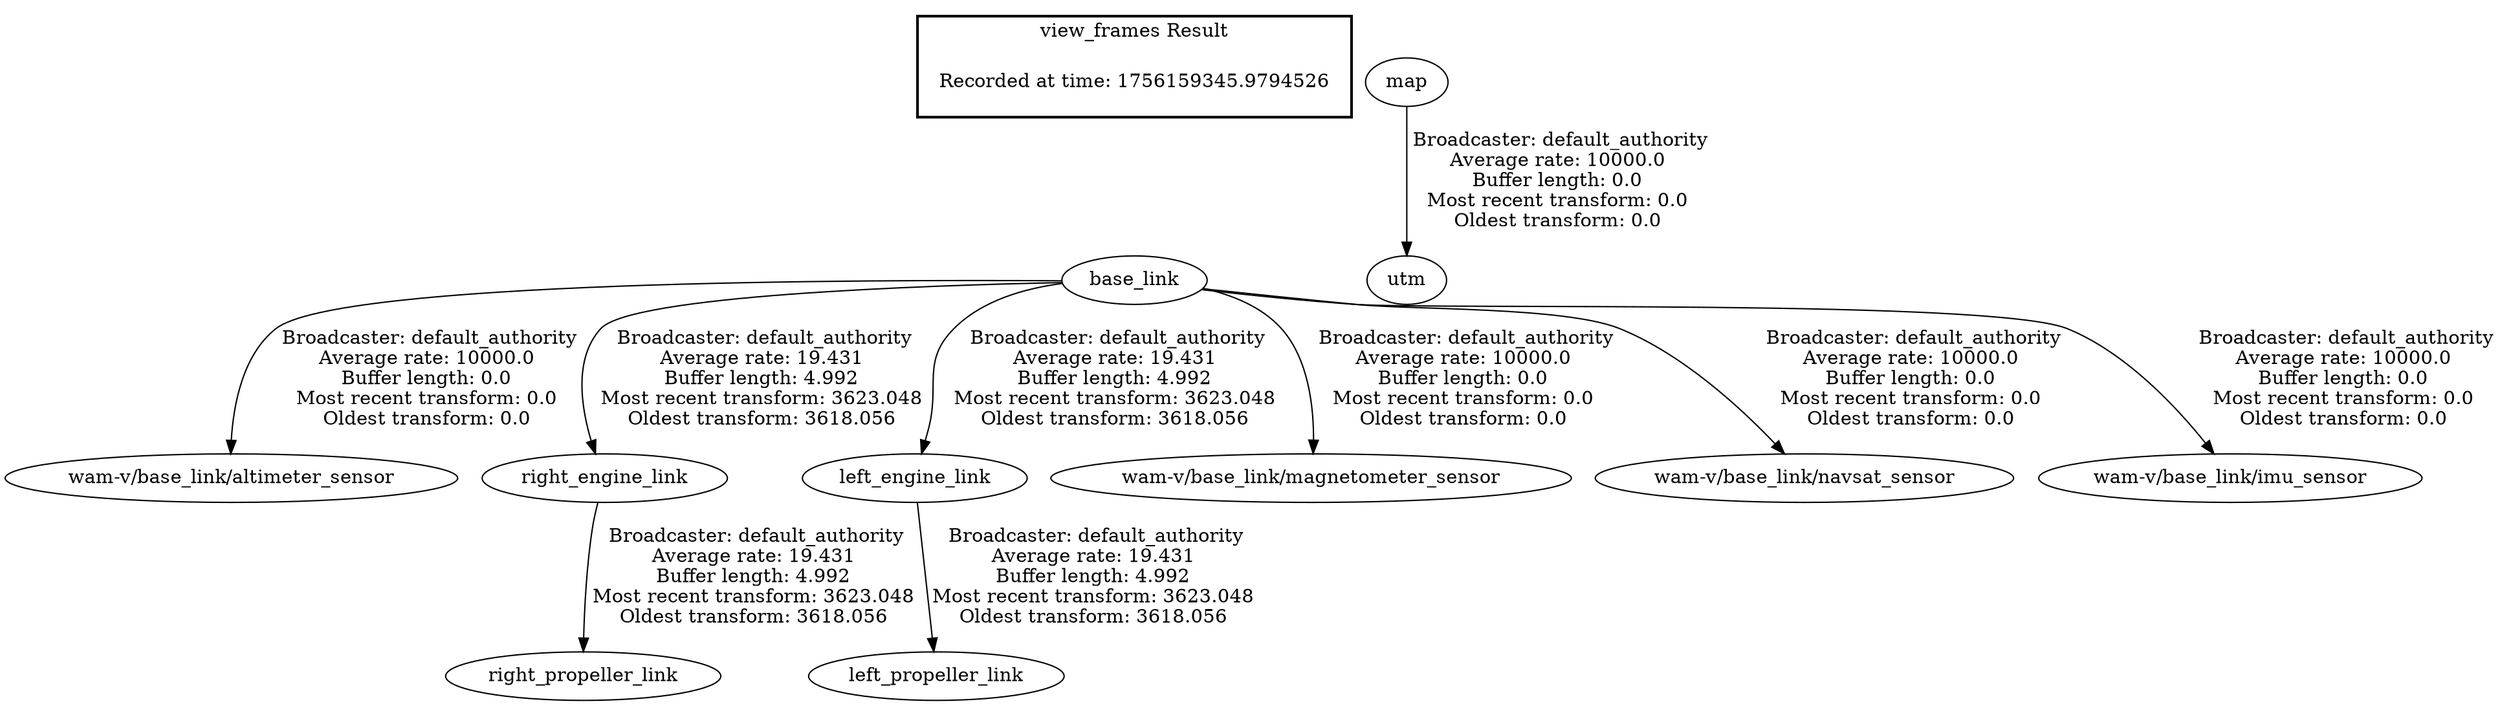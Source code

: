 digraph G {
"base_link" -> "wam-v/base_link/altimeter_sensor"[label=" Broadcaster: default_authority\nAverage rate: 10000.0\nBuffer length: 0.0\nMost recent transform: 0.0\nOldest transform: 0.0\n"];
"base_link" -> "right_engine_link"[label=" Broadcaster: default_authority\nAverage rate: 19.431\nBuffer length: 4.992\nMost recent transform: 3623.048\nOldest transform: 3618.056\n"];
"base_link" -> "left_engine_link"[label=" Broadcaster: default_authority\nAverage rate: 19.431\nBuffer length: 4.992\nMost recent transform: 3623.048\nOldest transform: 3618.056\n"];
"base_link" -> "wam-v/base_link/magnetometer_sensor"[label=" Broadcaster: default_authority\nAverage rate: 10000.0\nBuffer length: 0.0\nMost recent transform: 0.0\nOldest transform: 0.0\n"];
"base_link" -> "wam-v/base_link/navsat_sensor"[label=" Broadcaster: default_authority\nAverage rate: 10000.0\nBuffer length: 0.0\nMost recent transform: 0.0\nOldest transform: 0.0\n"];
"map" -> "utm"[label=" Broadcaster: default_authority\nAverage rate: 10000.0\nBuffer length: 0.0\nMost recent transform: 0.0\nOldest transform: 0.0\n"];
"base_link" -> "wam-v/base_link/imu_sensor"[label=" Broadcaster: default_authority\nAverage rate: 10000.0\nBuffer length: 0.0\nMost recent transform: 0.0\nOldest transform: 0.0\n"];
"left_engine_link" -> "left_propeller_link"[label=" Broadcaster: default_authority\nAverage rate: 19.431\nBuffer length: 4.992\nMost recent transform: 3623.048\nOldest transform: 3618.056\n"];
"right_engine_link" -> "right_propeller_link"[label=" Broadcaster: default_authority\nAverage rate: 19.431\nBuffer length: 4.992\nMost recent transform: 3623.048\nOldest transform: 3618.056\n"];
edge [style=invis];
 subgraph cluster_legend { style=bold; color=black; label ="view_frames Result";
"Recorded at time: 1756159345.9794526"[ shape=plaintext ] ;
}->"base_link";
}